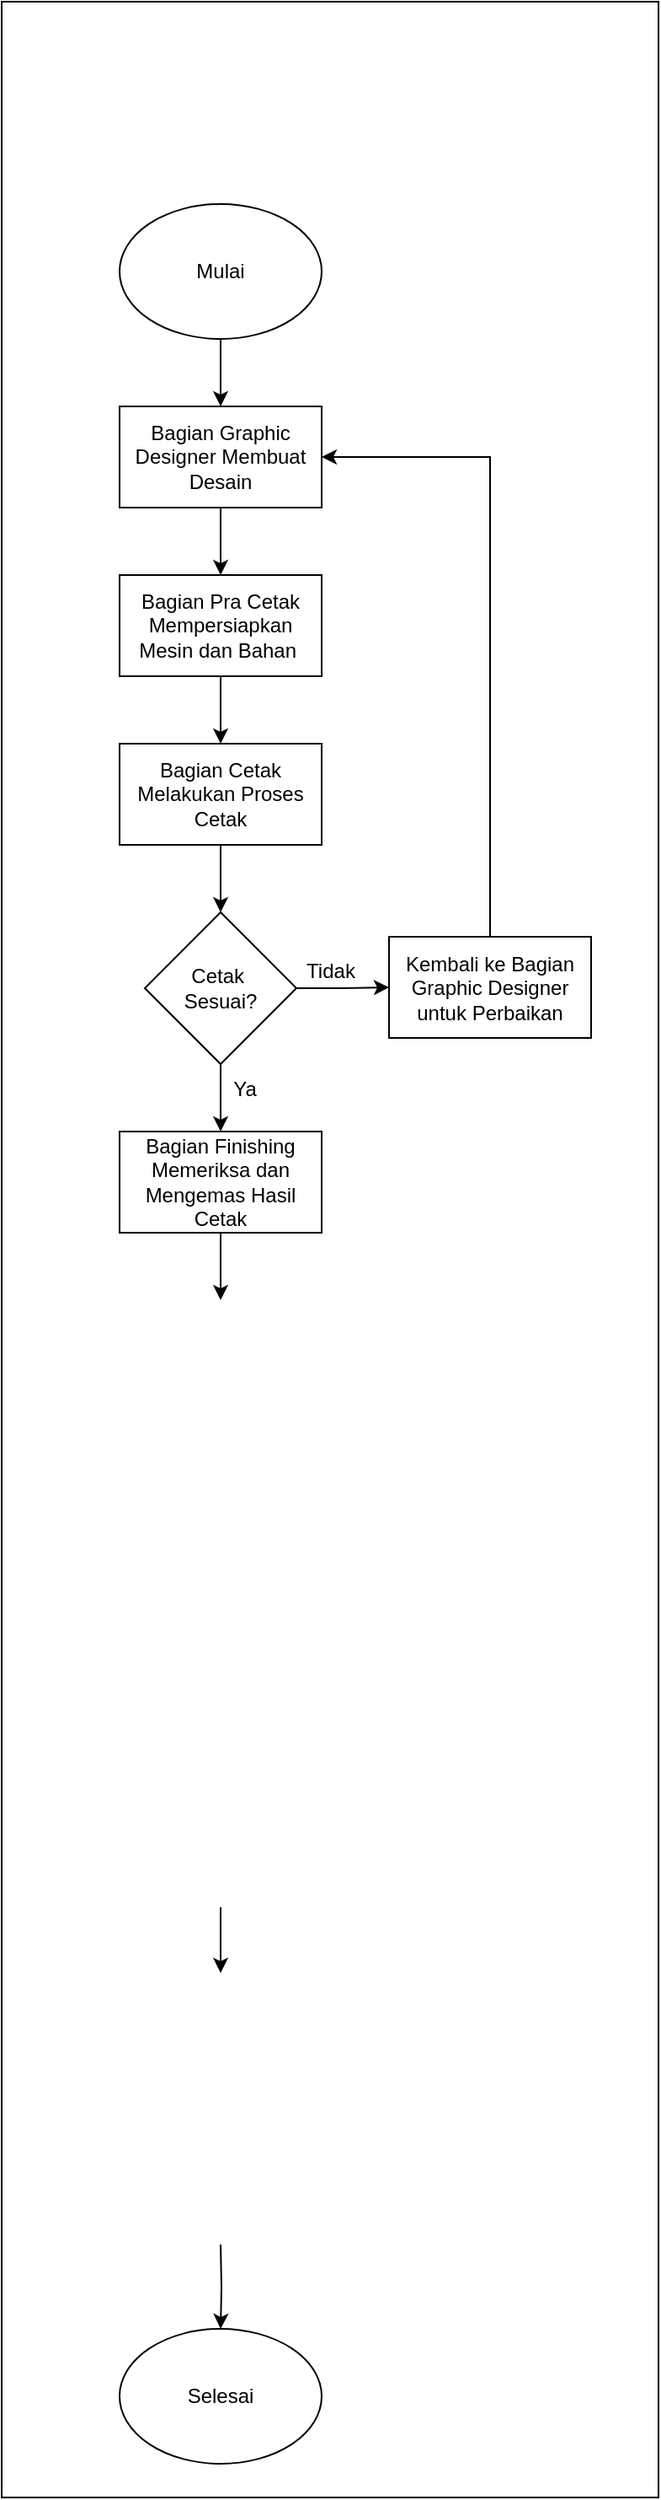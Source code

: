 <mxfile version="24.6.4" type="device">
  <diagram name="Halaman-1" id="KtKZeVtvjso5y7ag-hjx">
    <mxGraphModel dx="1467" dy="723" grid="1" gridSize="10" guides="1" tooltips="1" connect="1" arrows="1" fold="1" page="1" pageScale="1" pageWidth="827" pageHeight="1169" math="0" shadow="0">
      <root>
        <mxCell id="0" />
        <mxCell id="1" parent="0" />
        <mxCell id="u1OkWYSVDf4U-ugXpR6l-1" value="" style="rounded=0;whiteSpace=wrap;html=1;" vertex="1" parent="1">
          <mxGeometry x="260" y="10" width="390" height="1480" as="geometry" />
        </mxCell>
        <mxCell id="u1OkWYSVDf4U-ugXpR6l-3" value="Mulai" style="ellipse;whiteSpace=wrap;html=1;" vertex="1" parent="1">
          <mxGeometry x="330" y="130" width="120" height="80" as="geometry" />
        </mxCell>
        <mxCell id="u1OkWYSVDf4U-ugXpR6l-4" value="" style="edgeStyle=orthogonalEdgeStyle;rounded=0;orthogonalLoop=1;jettySize=auto;html=1;exitX=0.5;exitY=1;exitDx=0;exitDy=0;" edge="1" parent="1" source="u1OkWYSVDf4U-ugXpR6l-3" target="u1OkWYSVDf4U-ugXpR6l-7">
          <mxGeometry relative="1" as="geometry">
            <mxPoint x="390" y="210" as="sourcePoint" />
          </mxGeometry>
        </mxCell>
        <mxCell id="u1OkWYSVDf4U-ugXpR6l-6" value="" style="edgeStyle=orthogonalEdgeStyle;rounded=0;orthogonalLoop=1;jettySize=auto;html=1;" edge="1" parent="1" source="u1OkWYSVDf4U-ugXpR6l-7" target="u1OkWYSVDf4U-ugXpR6l-9">
          <mxGeometry relative="1" as="geometry" />
        </mxCell>
        <mxCell id="u1OkWYSVDf4U-ugXpR6l-7" value="Bagian Graphic Designer Membuat Desain" style="whiteSpace=wrap;html=1;" vertex="1" parent="1">
          <mxGeometry x="330" y="250" width="120" height="60" as="geometry" />
        </mxCell>
        <mxCell id="u1OkWYSVDf4U-ugXpR6l-8" value="" style="edgeStyle=orthogonalEdgeStyle;rounded=0;orthogonalLoop=1;jettySize=auto;html=1;" edge="1" parent="1" source="u1OkWYSVDf4U-ugXpR6l-9" target="u1OkWYSVDf4U-ugXpR6l-11">
          <mxGeometry relative="1" as="geometry" />
        </mxCell>
        <mxCell id="u1OkWYSVDf4U-ugXpR6l-9" value="Bagian Pra Cetak Mempersiapkan Mesin dan Bahan&amp;nbsp;" style="whiteSpace=wrap;html=1;" vertex="1" parent="1">
          <mxGeometry x="330" y="350" width="120" height="60" as="geometry" />
        </mxCell>
        <mxCell id="u1OkWYSVDf4U-ugXpR6l-10" value="" style="edgeStyle=orthogonalEdgeStyle;rounded=0;orthogonalLoop=1;jettySize=auto;html=1;" edge="1" parent="1" source="u1OkWYSVDf4U-ugXpR6l-11" target="u1OkWYSVDf4U-ugXpR6l-14">
          <mxGeometry relative="1" as="geometry" />
        </mxCell>
        <mxCell id="u1OkWYSVDf4U-ugXpR6l-11" value="Bagian Cetak Melakukan Proses Cetak" style="whiteSpace=wrap;html=1;" vertex="1" parent="1">
          <mxGeometry x="330" y="450" width="120" height="60" as="geometry" />
        </mxCell>
        <mxCell id="u1OkWYSVDf4U-ugXpR6l-12" value="" style="edgeStyle=orthogonalEdgeStyle;rounded=0;orthogonalLoop=1;jettySize=auto;html=1;" edge="1" parent="1" source="u1OkWYSVDf4U-ugXpR6l-14" target="u1OkWYSVDf4U-ugXpR6l-16">
          <mxGeometry relative="1" as="geometry" />
        </mxCell>
        <mxCell id="u1OkWYSVDf4U-ugXpR6l-13" value="" style="edgeStyle=orthogonalEdgeStyle;rounded=0;orthogonalLoop=1;jettySize=auto;html=1;" edge="1" parent="1" source="u1OkWYSVDf4U-ugXpR6l-14" target="u1OkWYSVDf4U-ugXpR6l-19">
          <mxGeometry relative="1" as="geometry" />
        </mxCell>
        <mxCell id="u1OkWYSVDf4U-ugXpR6l-14" value="Cetak&amp;nbsp;&lt;div&gt;Sesuai? &lt;/div&gt;" style="rhombus;whiteSpace=wrap;html=1;" vertex="1" parent="1">
          <mxGeometry x="345" y="550" width="90" height="90" as="geometry" />
        </mxCell>
        <mxCell id="u1OkWYSVDf4U-ugXpR6l-15" style="edgeStyle=orthogonalEdgeStyle;rounded=0;orthogonalLoop=1;jettySize=auto;html=1;entryX=1;entryY=0.5;entryDx=0;entryDy=0;exitX=0.5;exitY=0;exitDx=0;exitDy=0;" edge="1" parent="1" source="u1OkWYSVDf4U-ugXpR6l-16" target="u1OkWYSVDf4U-ugXpR6l-7">
          <mxGeometry relative="1" as="geometry" />
        </mxCell>
        <mxCell id="u1OkWYSVDf4U-ugXpR6l-16" value="Kembali ke Bagian Graphic Designer untuk Perbaikan" style="whiteSpace=wrap;html=1;" vertex="1" parent="1">
          <mxGeometry x="490" y="564.5" width="120" height="60" as="geometry" />
        </mxCell>
        <mxCell id="u1OkWYSVDf4U-ugXpR6l-17" value="Tidak" style="text;html=1;align=center;verticalAlign=middle;resizable=0;points=[];autosize=1;strokeColor=none;fillColor=none;" vertex="1" parent="1">
          <mxGeometry x="430" y="570" width="50" height="30" as="geometry" />
        </mxCell>
        <mxCell id="u1OkWYSVDf4U-ugXpR6l-18" value="" style="edgeStyle=orthogonalEdgeStyle;rounded=0;orthogonalLoop=1;jettySize=auto;html=1;" edge="1" parent="1" source="u1OkWYSVDf4U-ugXpR6l-19">
          <mxGeometry relative="1" as="geometry">
            <mxPoint x="390" y="780" as="targetPoint" />
          </mxGeometry>
        </mxCell>
        <mxCell id="u1OkWYSVDf4U-ugXpR6l-19" value="Bagian Finishing Memeriksa dan Mengemas Hasil Cetak" style="whiteSpace=wrap;html=1;" vertex="1" parent="1">
          <mxGeometry x="330" y="680" width="120" height="60" as="geometry" />
        </mxCell>
        <mxCell id="u1OkWYSVDf4U-ugXpR6l-20" value="Ya" style="text;html=1;align=center;verticalAlign=middle;resizable=0;points=[];autosize=1;strokeColor=none;fillColor=none;" vertex="1" parent="1">
          <mxGeometry x="384" y="640" width="40" height="30" as="geometry" />
        </mxCell>
        <mxCell id="u1OkWYSVDf4U-ugXpR6l-21" value="" style="edgeStyle=orthogonalEdgeStyle;rounded=0;orthogonalLoop=1;jettySize=auto;html=1;" edge="1" parent="1" target="u1OkWYSVDf4U-ugXpR6l-24">
          <mxGeometry relative="1" as="geometry">
            <mxPoint x="390" y="840" as="sourcePoint" />
          </mxGeometry>
        </mxCell>
        <mxCell id="u1OkWYSVDf4U-ugXpR6l-23" value="" style="edgeStyle=orthogonalEdgeStyle;rounded=0;orthogonalLoop=1;jettySize=auto;html=1;" edge="1" parent="1" target="u1OkWYSVDf4U-ugXpR6l-26">
          <mxGeometry relative="1" as="geometry">
            <mxPoint x="390" y="940" as="sourcePoint" />
          </mxGeometry>
        </mxCell>
        <mxCell id="u1OkWYSVDf4U-ugXpR6l-25" value="" style="edgeStyle=orthogonalEdgeStyle;rounded=0;orthogonalLoop=1;jettySize=auto;html=1;" edge="1" parent="1" target="u1OkWYSVDf4U-ugXpR6l-28">
          <mxGeometry relative="1" as="geometry">
            <mxPoint x="390" y="1040" as="sourcePoint" />
          </mxGeometry>
        </mxCell>
        <mxCell id="u1OkWYSVDf4U-ugXpR6l-27" value="" style="edgeStyle=orthogonalEdgeStyle;rounded=0;orthogonalLoop=1;jettySize=auto;html=1;" edge="1" parent="1">
          <mxGeometry relative="1" as="geometry">
            <mxPoint x="390" y="1140" as="sourcePoint" />
            <mxPoint x="390" y="1179" as="targetPoint" />
          </mxGeometry>
        </mxCell>
        <mxCell id="u1OkWYSVDf4U-ugXpR6l-29" style="edgeStyle=orthogonalEdgeStyle;rounded=0;orthogonalLoop=1;jettySize=auto;html=1;exitX=0.5;exitY=1;exitDx=0;exitDy=0;" edge="1" parent="1">
          <mxGeometry relative="1" as="geometry">
            <mxPoint x="390" y="1140" as="sourcePoint" />
            <mxPoint x="390" y="1140" as="targetPoint" />
          </mxGeometry>
        </mxCell>
        <mxCell id="u1OkWYSVDf4U-ugXpR6l-32" style="edgeStyle=orthogonalEdgeStyle;rounded=0;orthogonalLoop=1;jettySize=auto;html=1;" edge="1" parent="1" target="u1OkWYSVDf4U-ugXpR6l-34">
          <mxGeometry relative="1" as="geometry">
            <mxPoint x="390" y="1340" as="sourcePoint" />
          </mxGeometry>
        </mxCell>
        <mxCell id="u1OkWYSVDf4U-ugXpR6l-34" value="Selesai" style="ellipse;whiteSpace=wrap;html=1;" vertex="1" parent="1">
          <mxGeometry x="330" y="1390" width="120" height="80" as="geometry" />
        </mxCell>
      </root>
    </mxGraphModel>
  </diagram>
</mxfile>
